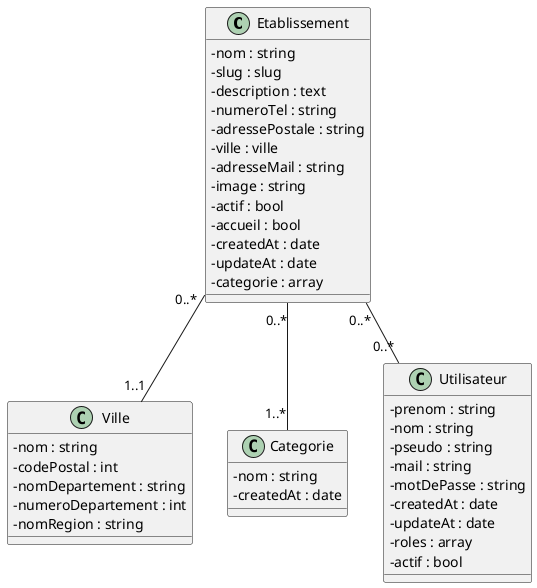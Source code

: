 @startuml
'https://plantuml.com/class-diagram
skinparam classAttributeIconSize 0

class Etablissement {
- nom : string
- slug : slug
- description : text
- numeroTel : string
- adressePostale : string
- ville : ville
- adresseMail : string
- image : string
- actif : bool
- accueil : bool
- createdAt : date
- updateAt : date
- categorie : array
}

class Ville {
- nom : string
- codePostal : int
- nomDepartement : string
- numeroDepartement : int
- nomRegion : string
}

class Categorie {
- nom : string
- createdAt : date
}

class Utilisateur {
- prenom : string
- nom : string
- pseudo : string
- mail : string
- motDePasse : string
- createdAt : date
- updateAt : date
- roles : array
- actif : bool
}


Etablissement "0..*"--"1..*" Categorie
Etablissement "0..*"--"1..1" Ville
Etablissement "0..*"--"0..*" Utilisateur



@enduml